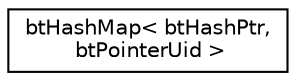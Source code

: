 digraph "Graphical Class Hierarchy"
{
  edge [fontname="Helvetica",fontsize="10",labelfontname="Helvetica",labelfontsize="10"];
  node [fontname="Helvetica",fontsize="10",shape=record];
  rankdir="LR";
  Node1 [label="btHashMap\< btHashPtr,\l btPointerUid \>",height=0.2,width=0.4,color="black", fillcolor="white", style="filled",URL="$classbt_hash_map.html"];
}

